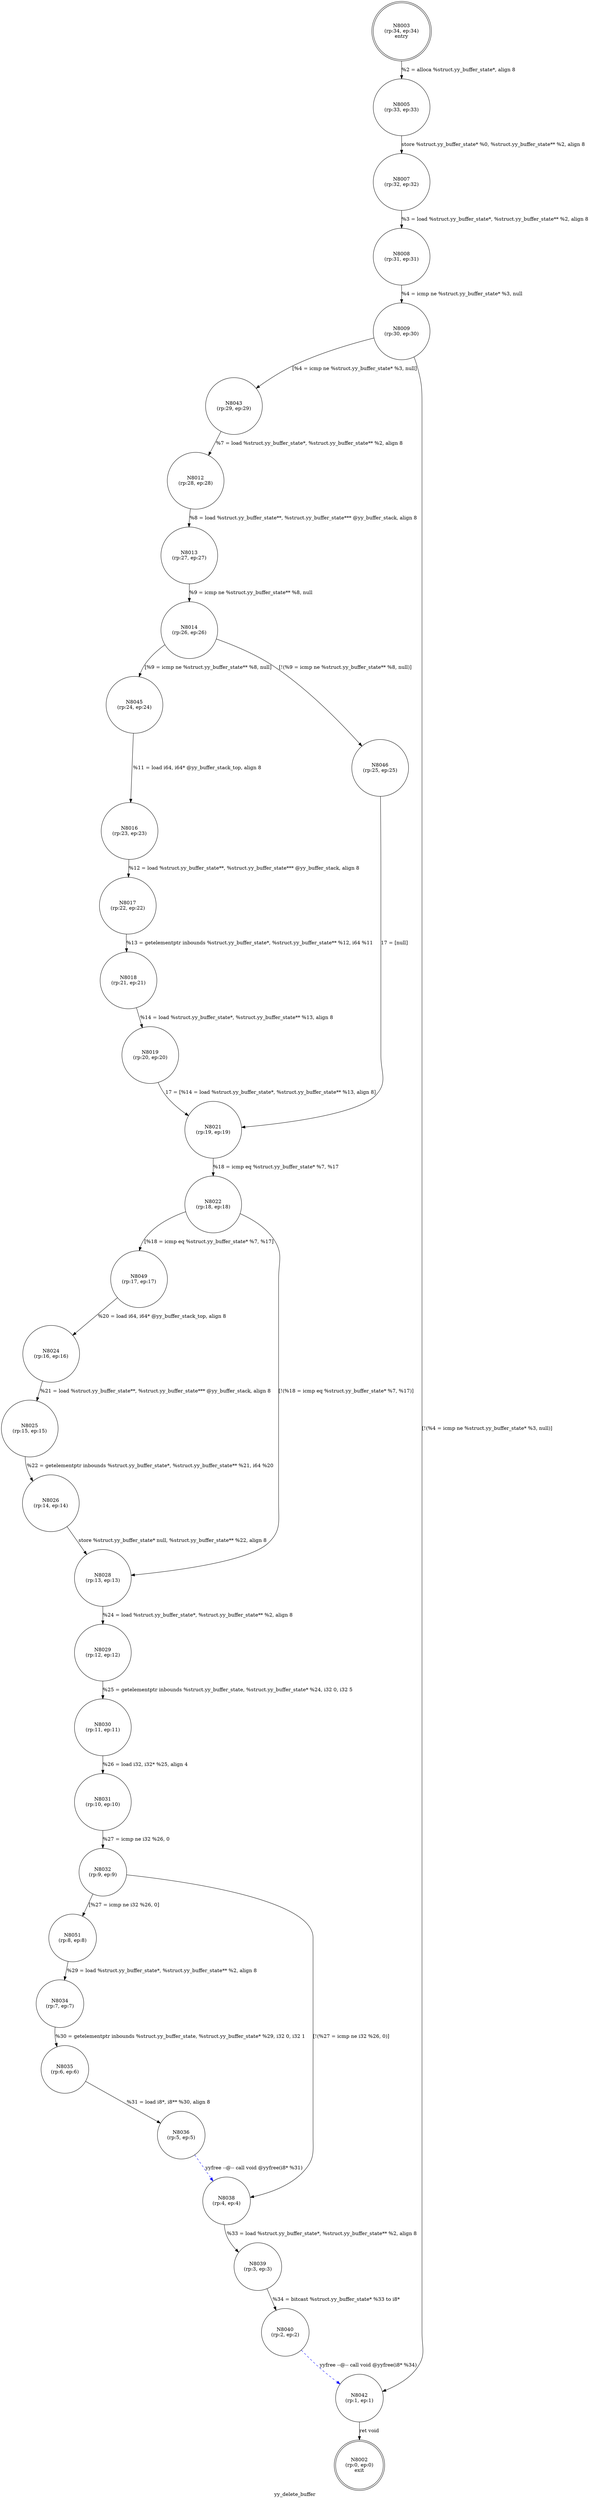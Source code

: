 digraph yy_delete_buffer {
label="yy_delete_buffer"
8002 [label="N8002\n(rp:0, ep:0)\nexit", shape="doublecircle"]
8003 [label="N8003\n(rp:34, ep:34)\nentry", shape="doublecircle"]
8003 -> 8005 [label="%2 = alloca %struct.yy_buffer_state*, align 8"]
8005 [label="N8005\n(rp:33, ep:33)", shape="circle"]
8005 -> 8007 [label="store %struct.yy_buffer_state* %0, %struct.yy_buffer_state** %2, align 8"]
8007 [label="N8007\n(rp:32, ep:32)", shape="circle"]
8007 -> 8008 [label="%3 = load %struct.yy_buffer_state*, %struct.yy_buffer_state** %2, align 8"]
8008 [label="N8008\n(rp:31, ep:31)", shape="circle"]
8008 -> 8009 [label="%4 = icmp ne %struct.yy_buffer_state* %3, null"]
8009 [label="N8009\n(rp:30, ep:30)", shape="circle"]
8009 -> 8043 [label="[%4 = icmp ne %struct.yy_buffer_state* %3, null]"]
8009 -> 8042 [label="[!(%4 = icmp ne %struct.yy_buffer_state* %3, null)]"]
8012 [label="N8012\n(rp:28, ep:28)", shape="circle"]
8012 -> 8013 [label="%8 = load %struct.yy_buffer_state**, %struct.yy_buffer_state*** @yy_buffer_stack, align 8"]
8013 [label="N8013\n(rp:27, ep:27)", shape="circle"]
8013 -> 8014 [label="%9 = icmp ne %struct.yy_buffer_state** %8, null"]
8014 [label="N8014\n(rp:26, ep:26)", shape="circle"]
8014 -> 8045 [label="[%9 = icmp ne %struct.yy_buffer_state** %8, null]"]
8014 -> 8046 [label="[!(%9 = icmp ne %struct.yy_buffer_state** %8, null)]"]
8016 [label="N8016\n(rp:23, ep:23)", shape="circle"]
8016 -> 8017 [label="%12 = load %struct.yy_buffer_state**, %struct.yy_buffer_state*** @yy_buffer_stack, align 8"]
8017 [label="N8017\n(rp:22, ep:22)", shape="circle"]
8017 -> 8018 [label="%13 = getelementptr inbounds %struct.yy_buffer_state*, %struct.yy_buffer_state** %12, i64 %11"]
8018 [label="N8018\n(rp:21, ep:21)", shape="circle"]
8018 -> 8019 [label="%14 = load %struct.yy_buffer_state*, %struct.yy_buffer_state** %13, align 8"]
8019 [label="N8019\n(rp:20, ep:20)", shape="circle"]
8019 -> 8021 [label="17 = [%14 = load %struct.yy_buffer_state*, %struct.yy_buffer_state** %13, align 8]"]
8021 [label="N8021\n(rp:19, ep:19)", shape="circle"]
8021 -> 8022 [label="%18 = icmp eq %struct.yy_buffer_state* %7, %17"]
8022 [label="N8022\n(rp:18, ep:18)", shape="circle"]
8022 -> 8049 [label="[%18 = icmp eq %struct.yy_buffer_state* %7, %17]"]
8022 -> 8028 [label="[!(%18 = icmp eq %struct.yy_buffer_state* %7, %17)]"]
8024 [label="N8024\n(rp:16, ep:16)", shape="circle"]
8024 -> 8025 [label="%21 = load %struct.yy_buffer_state**, %struct.yy_buffer_state*** @yy_buffer_stack, align 8"]
8025 [label="N8025\n(rp:15, ep:15)", shape="circle"]
8025 -> 8026 [label="%22 = getelementptr inbounds %struct.yy_buffer_state*, %struct.yy_buffer_state** %21, i64 %20"]
8026 [label="N8026\n(rp:14, ep:14)", shape="circle"]
8026 -> 8028 [label="store %struct.yy_buffer_state* null, %struct.yy_buffer_state** %22, align 8"]
8028 [label="N8028\n(rp:13, ep:13)", shape="circle"]
8028 -> 8029 [label="%24 = load %struct.yy_buffer_state*, %struct.yy_buffer_state** %2, align 8"]
8029 [label="N8029\n(rp:12, ep:12)", shape="circle"]
8029 -> 8030 [label="%25 = getelementptr inbounds %struct.yy_buffer_state, %struct.yy_buffer_state* %24, i32 0, i32 5"]
8030 [label="N8030\n(rp:11, ep:11)", shape="circle"]
8030 -> 8031 [label="%26 = load i32, i32* %25, align 4"]
8031 [label="N8031\n(rp:10, ep:10)", shape="circle"]
8031 -> 8032 [label="%27 = icmp ne i32 %26, 0"]
8032 [label="N8032\n(rp:9, ep:9)", shape="circle"]
8032 -> 8051 [label="[%27 = icmp ne i32 %26, 0]"]
8032 -> 8038 [label="[!(%27 = icmp ne i32 %26, 0)]"]
8034 [label="N8034\n(rp:7, ep:7)", shape="circle"]
8034 -> 8035 [label="%30 = getelementptr inbounds %struct.yy_buffer_state, %struct.yy_buffer_state* %29, i32 0, i32 1"]
8035 [label="N8035\n(rp:6, ep:6)", shape="circle"]
8035 -> 8036 [label="%31 = load i8*, i8** %30, align 8"]
8036 [label="N8036\n(rp:5, ep:5)", shape="circle"]
8036 -> 8038 [label="yyfree --@-- call void @yyfree(i8* %31)", style="dashed", color="blue"]
8038 [label="N8038\n(rp:4, ep:4)", shape="circle"]
8038 -> 8039 [label="%33 = load %struct.yy_buffer_state*, %struct.yy_buffer_state** %2, align 8"]
8039 [label="N8039\n(rp:3, ep:3)", shape="circle"]
8039 -> 8040 [label="%34 = bitcast %struct.yy_buffer_state* %33 to i8*"]
8040 [label="N8040\n(rp:2, ep:2)", shape="circle"]
8040 -> 8042 [label="yyfree --@-- call void @yyfree(i8* %34)", style="dashed", color="blue"]
8042 [label="N8042\n(rp:1, ep:1)", shape="circle"]
8042 -> 8002 [label="ret void"]
8043 [label="N8043\n(rp:29, ep:29)", shape="circle"]
8043 -> 8012 [label="%7 = load %struct.yy_buffer_state*, %struct.yy_buffer_state** %2, align 8"]
8045 [label="N8045\n(rp:24, ep:24)", shape="circle"]
8045 -> 8016 [label="%11 = load i64, i64* @yy_buffer_stack_top, align 8"]
8046 [label="N8046\n(rp:25, ep:25)", shape="circle"]
8046 -> 8021 [label="17 = [null]"]
8049 [label="N8049\n(rp:17, ep:17)", shape="circle"]
8049 -> 8024 [label="%20 = load i64, i64* @yy_buffer_stack_top, align 8"]
8051 [label="N8051\n(rp:8, ep:8)", shape="circle"]
8051 -> 8034 [label="%29 = load %struct.yy_buffer_state*, %struct.yy_buffer_state** %2, align 8"]
}
